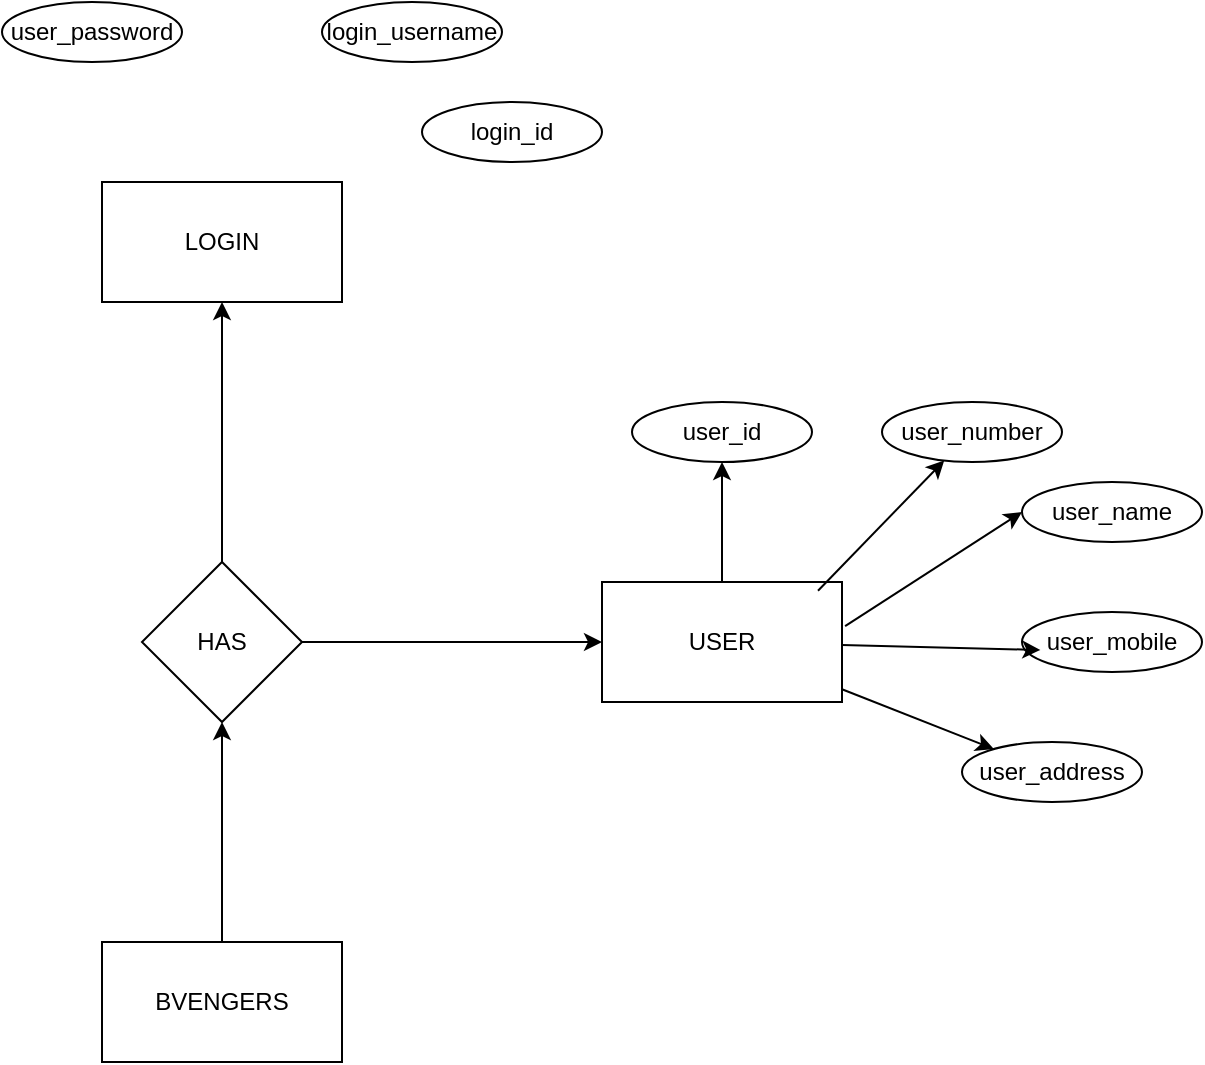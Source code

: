 <mxfile version="20.2.7" type="github">
  <diagram id="R2lEEEUBdFMjLlhIrx00" name="Page-1">
    <mxGraphModel dx="1298" dy="1869" grid="1" gridSize="10" guides="1" tooltips="1" connect="1" arrows="1" fold="1" page="1" pageScale="1" pageWidth="850" pageHeight="1100" math="0" shadow="0" extFonts="Permanent Marker^https://fonts.googleapis.com/css?family=Permanent+Marker">
      <root>
        <mxCell id="0" />
        <mxCell id="1" parent="0" />
        <mxCell id="7XeO29AsoPIPXktoPsgX-4" value="" style="edgeStyle=orthogonalEdgeStyle;rounded=0;orthogonalLoop=1;jettySize=auto;html=1;" edge="1" parent="1" source="7XeO29AsoPIPXktoPsgX-2" target="7XeO29AsoPIPXktoPsgX-3">
          <mxGeometry relative="1" as="geometry" />
        </mxCell>
        <mxCell id="7XeO29AsoPIPXktoPsgX-2" value="BVENGERS" style="rounded=0;whiteSpace=wrap;html=1;" vertex="1" parent="1">
          <mxGeometry x="280" y="310" width="120" height="60" as="geometry" />
        </mxCell>
        <mxCell id="7XeO29AsoPIPXktoPsgX-6" value="" style="edgeStyle=orthogonalEdgeStyle;rounded=0;orthogonalLoop=1;jettySize=auto;html=1;" edge="1" parent="1" source="7XeO29AsoPIPXktoPsgX-3" target="7XeO29AsoPIPXktoPsgX-5">
          <mxGeometry relative="1" as="geometry" />
        </mxCell>
        <mxCell id="7XeO29AsoPIPXktoPsgX-20" value="" style="edgeStyle=orthogonalEdgeStyle;rounded=0;orthogonalLoop=1;jettySize=auto;html=1;" edge="1" parent="1" source="7XeO29AsoPIPXktoPsgX-3" target="7XeO29AsoPIPXktoPsgX-19">
          <mxGeometry relative="1" as="geometry" />
        </mxCell>
        <mxCell id="7XeO29AsoPIPXktoPsgX-3" value="HAS" style="rhombus;whiteSpace=wrap;html=1;rounded=0;direction=south;" vertex="1" parent="1">
          <mxGeometry x="300" y="120" width="80" height="80" as="geometry" />
        </mxCell>
        <mxCell id="7XeO29AsoPIPXktoPsgX-8" value="" style="edgeStyle=orthogonalEdgeStyle;rounded=0;orthogonalLoop=1;jettySize=auto;html=1;" edge="1" parent="1" source="7XeO29AsoPIPXktoPsgX-5" target="7XeO29AsoPIPXktoPsgX-7">
          <mxGeometry relative="1" as="geometry" />
        </mxCell>
        <mxCell id="7XeO29AsoPIPXktoPsgX-5" value="USER" style="whiteSpace=wrap;html=1;rounded=0;" vertex="1" parent="1">
          <mxGeometry x="530" y="130" width="120" height="60" as="geometry" />
        </mxCell>
        <mxCell id="7XeO29AsoPIPXktoPsgX-7" value="user_id" style="ellipse;whiteSpace=wrap;html=1;rounded=0;" vertex="1" parent="1">
          <mxGeometry x="545" y="40" width="90" height="30" as="geometry" />
        </mxCell>
        <mxCell id="7XeO29AsoPIPXktoPsgX-9" value="user_number" style="ellipse;whiteSpace=wrap;html=1;rounded=0;" vertex="1" parent="1">
          <mxGeometry x="670" y="40" width="90" height="30" as="geometry" />
        </mxCell>
        <mxCell id="7XeO29AsoPIPXktoPsgX-11" value="" style="endArrow=classic;html=1;rounded=0;exitX=0.9;exitY=0.073;exitDx=0;exitDy=0;exitPerimeter=0;" edge="1" parent="1" source="7XeO29AsoPIPXktoPsgX-5" target="7XeO29AsoPIPXktoPsgX-9">
          <mxGeometry width="50" height="50" relative="1" as="geometry">
            <mxPoint x="660" y="130" as="sourcePoint" />
            <mxPoint x="710" y="80" as="targetPoint" />
          </mxGeometry>
        </mxCell>
        <mxCell id="7XeO29AsoPIPXktoPsgX-12" value="user_name" style="ellipse;whiteSpace=wrap;html=1;rounded=0;" vertex="1" parent="1">
          <mxGeometry x="740" y="80" width="90" height="30" as="geometry" />
        </mxCell>
        <mxCell id="7XeO29AsoPIPXktoPsgX-13" value="user_mobile" style="ellipse;whiteSpace=wrap;html=1;rounded=0;" vertex="1" parent="1">
          <mxGeometry x="740" y="145" width="90" height="30" as="geometry" />
        </mxCell>
        <mxCell id="7XeO29AsoPIPXktoPsgX-14" value="user_address" style="ellipse;whiteSpace=wrap;html=1;rounded=0;" vertex="1" parent="1">
          <mxGeometry x="710" y="210" width="90" height="30" as="geometry" />
        </mxCell>
        <mxCell id="7XeO29AsoPIPXktoPsgX-15" value="" style="endArrow=classic;html=1;rounded=0;entryX=0.102;entryY=0.633;entryDx=0;entryDy=0;entryPerimeter=0;" edge="1" parent="1" source="7XeO29AsoPIPXktoPsgX-5" target="7XeO29AsoPIPXktoPsgX-13">
          <mxGeometry width="50" height="50" relative="1" as="geometry">
            <mxPoint x="590" y="280" as="sourcePoint" />
            <mxPoint x="640" y="230" as="targetPoint" />
            <Array as="points" />
          </mxGeometry>
        </mxCell>
        <mxCell id="7XeO29AsoPIPXktoPsgX-16" value="" style="endArrow=classic;html=1;rounded=0;exitX=1.013;exitY=0.367;exitDx=0;exitDy=0;exitPerimeter=0;entryX=0;entryY=0.5;entryDx=0;entryDy=0;" edge="1" parent="1" source="7XeO29AsoPIPXktoPsgX-5" target="7XeO29AsoPIPXktoPsgX-12">
          <mxGeometry width="50" height="50" relative="1" as="geometry">
            <mxPoint x="680" y="150" as="sourcePoint" />
            <mxPoint x="730" y="100" as="targetPoint" />
          </mxGeometry>
        </mxCell>
        <mxCell id="7XeO29AsoPIPXktoPsgX-17" value="" style="endArrow=classic;html=1;rounded=0;" edge="1" parent="1" source="7XeO29AsoPIPXktoPsgX-5" target="7XeO29AsoPIPXktoPsgX-14">
          <mxGeometry width="50" height="50" relative="1" as="geometry">
            <mxPoint x="610" y="280" as="sourcePoint" />
            <mxPoint x="660" y="230" as="targetPoint" />
          </mxGeometry>
        </mxCell>
        <mxCell id="7XeO29AsoPIPXktoPsgX-19" value="LOGIN" style="whiteSpace=wrap;html=1;rounded=0;" vertex="1" parent="1">
          <mxGeometry x="280" y="-70" width="120" height="60" as="geometry" />
        </mxCell>
        <mxCell id="7XeO29AsoPIPXktoPsgX-21" value="login_username" style="ellipse;whiteSpace=wrap;html=1;rounded=0;" vertex="1" parent="1">
          <mxGeometry x="390" y="-160" width="90" height="30" as="geometry" />
        </mxCell>
        <mxCell id="7XeO29AsoPIPXktoPsgX-22" value="login_id" style="ellipse;whiteSpace=wrap;html=1;rounded=0;" vertex="1" parent="1">
          <mxGeometry x="440" y="-110" width="90" height="30" as="geometry" />
        </mxCell>
        <mxCell id="7XeO29AsoPIPXktoPsgX-23" value="user_password" style="ellipse;whiteSpace=wrap;html=1;rounded=0;" vertex="1" parent="1">
          <mxGeometry x="230" y="-160" width="90" height="30" as="geometry" />
        </mxCell>
      </root>
    </mxGraphModel>
  </diagram>
</mxfile>
